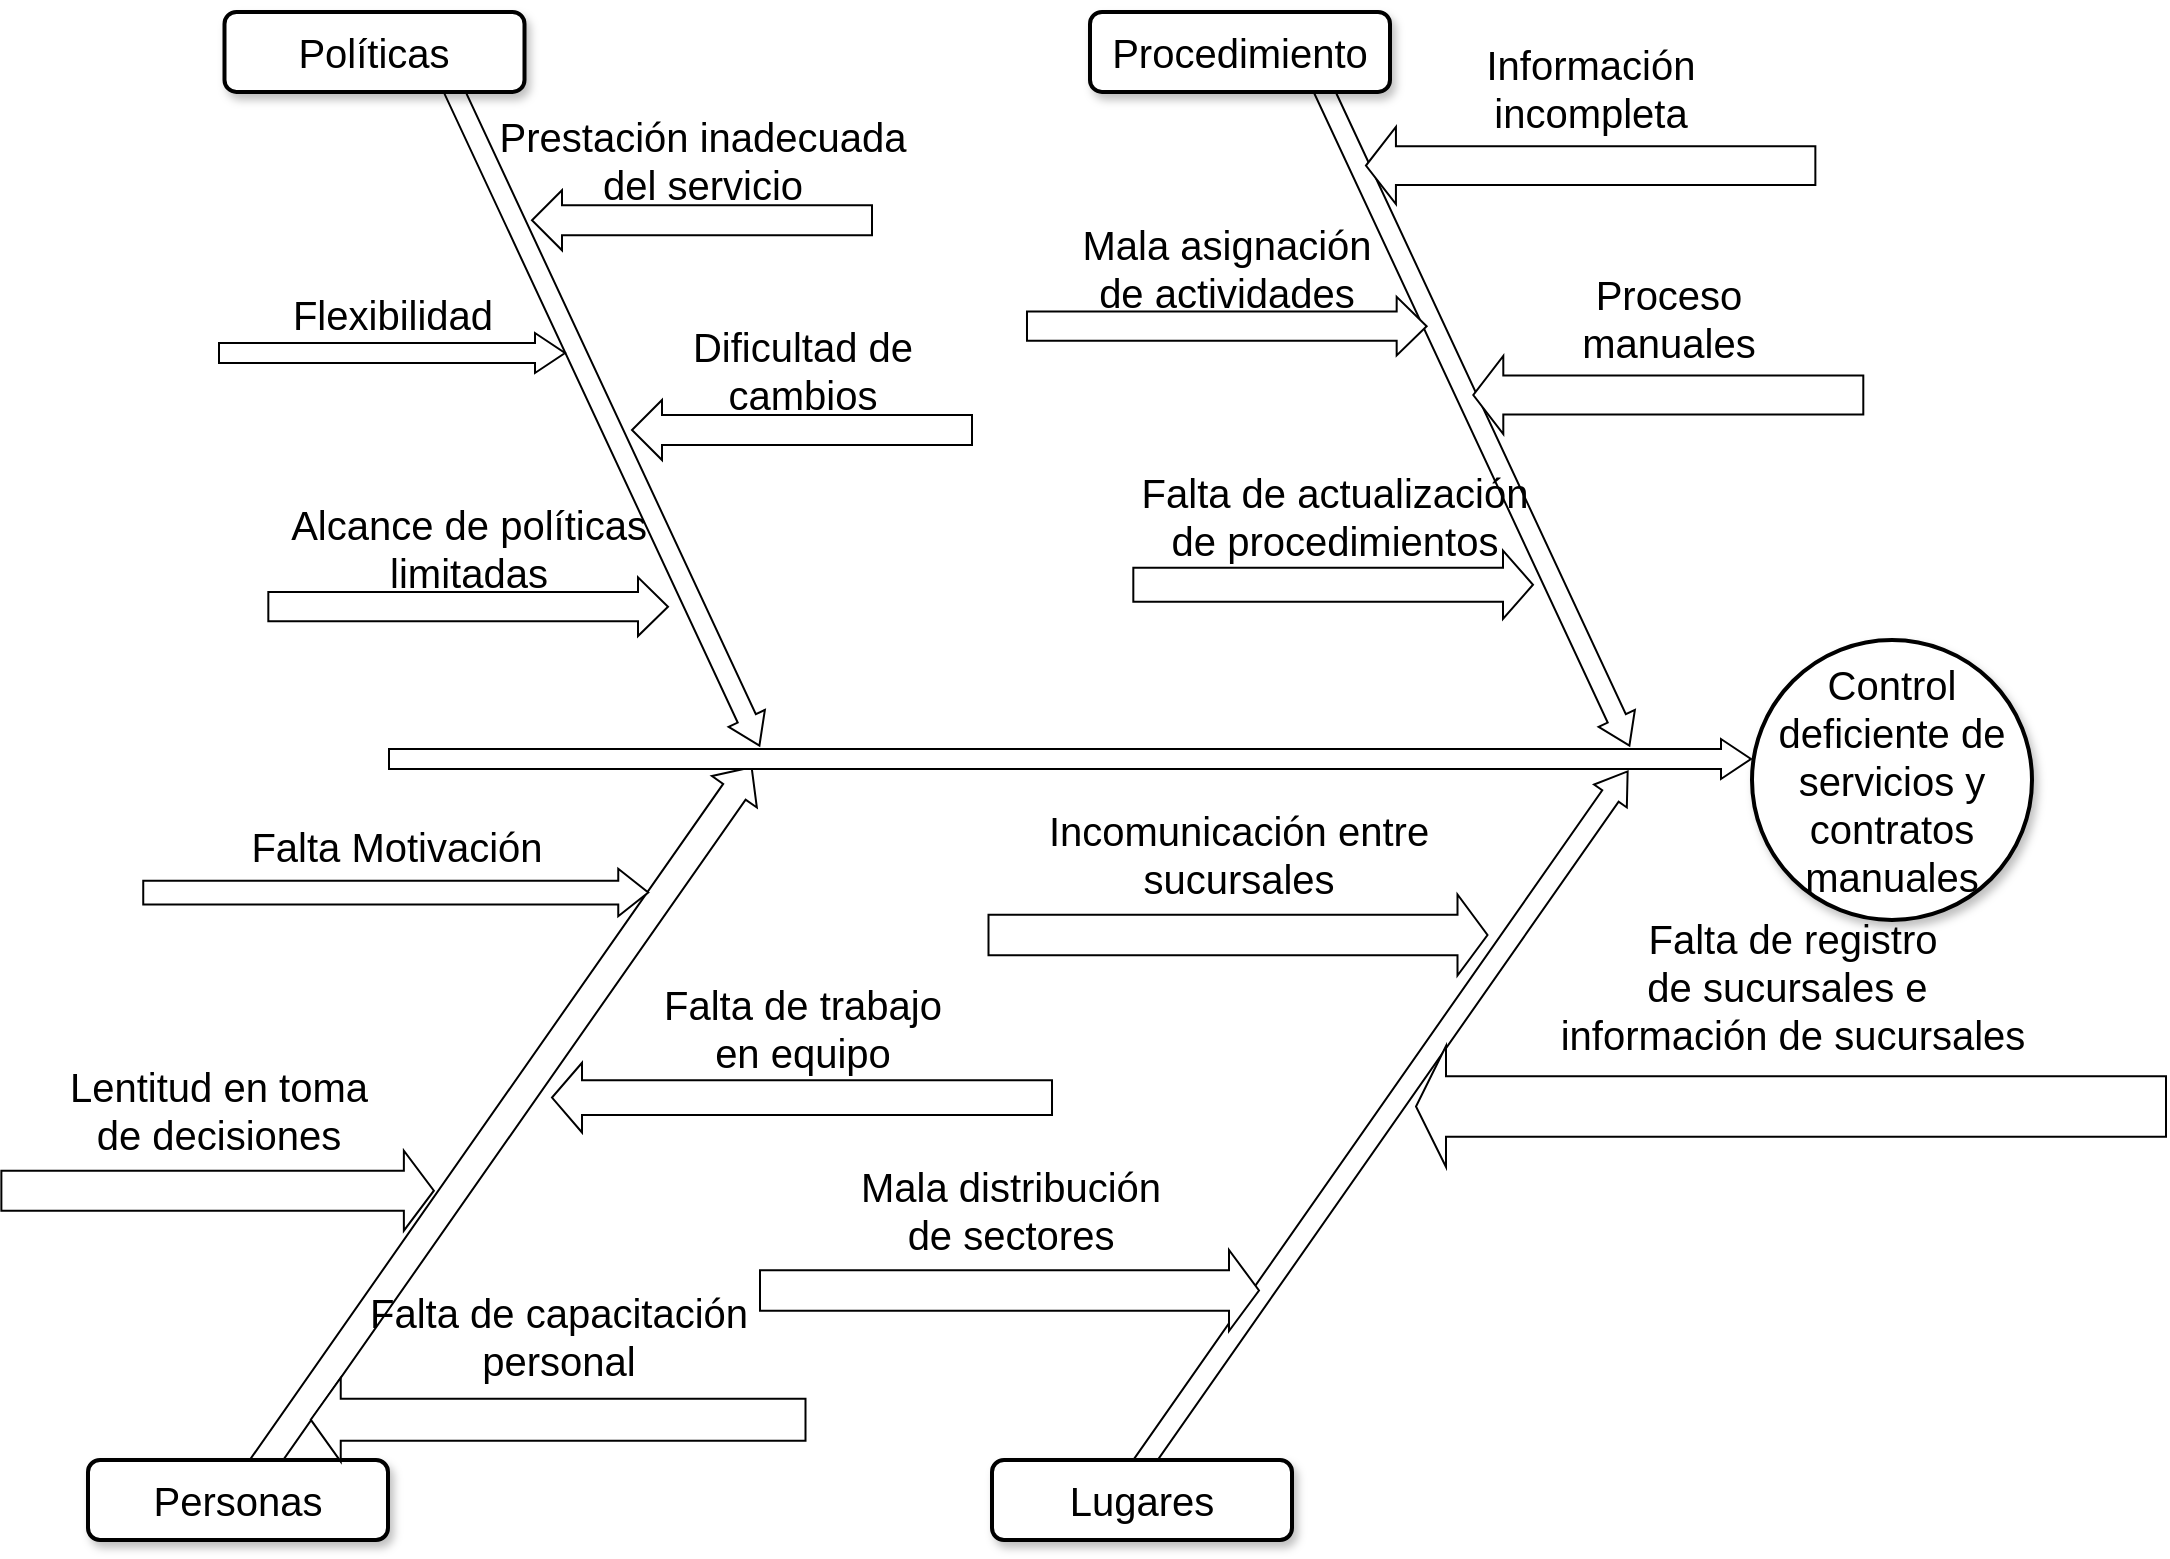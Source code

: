 <mxfile version="14.7.3" type="device"><diagram name="Page-1" id="b7a7eaba-c6c5-6fbe-34ae-1d3a4219ac39"><mxGraphModel dx="1526" dy="690" grid="1" gridSize="10" guides="1" tooltips="1" connect="1" arrows="1" fold="1" page="1" pageScale="1.5" pageWidth="1169" pageHeight="826" background="none" math="0" shadow="0"><root><mxCell id="0" style=";html=1;"/><mxCell id="1" style=";html=1;" parent="0"/><mxCell id="279d4c6e8b4f5ae2-2" value="" style="html=1;shadow=0;dashed=0;align=center;verticalAlign=middle;shape=mxgraph.arrows2.arrow;dy=0.5;dx=15;direction=north;notch=0;rounded=0;strokeWidth=1;fontSize=20;rotation=35;" parent="1" vertex="1"><mxGeometry x="530.67" y="584.03" width="27.39" height="437.39" as="geometry"/></mxCell><mxCell id="279d4c6e8b4f5ae2-4" value="" style="html=1;shadow=0;dashed=0;align=center;verticalAlign=middle;shape=mxgraph.arrows2.arrow;dy=0.5;dx=15;direction=north;notch=0;rounded=0;strokeWidth=1;fontSize=20;rotation=35;" parent="1" vertex="1"><mxGeometry x="975.25" y="587.06" width="20" height="427.39" as="geometry"/></mxCell><mxCell id="279d4c6e8b4f5ae2-5" value="" style="html=1;shadow=0;dashed=0;align=center;verticalAlign=middle;shape=mxgraph.arrows2.arrow;dy=0.5;dx=15;direction=north;notch=0;rounded=0;strokeWidth=1;fontSize=20;rotation=90;" parent="1" vertex="1"><mxGeometry x="819" y="279" width="20" height="681" as="geometry"/></mxCell><mxCell id="279d4c6e8b4f5ae2-6" value="" style="html=1;shadow=0;dashed=0;align=center;verticalAlign=middle;shape=mxgraph.arrows2.arrow;dy=0.5;dx=15;direction=north;notch=0;rounded=0;strokeWidth=1;fontSize=20;rotation=155;" parent="1" vertex="1"><mxGeometry x="586.38" y="263.9" width="20" height="366" as="geometry"/></mxCell><mxCell id="279d4c6e8b4f5ae2-8" value="" style="html=1;shadow=0;dashed=0;align=center;verticalAlign=middle;shape=mxgraph.arrows2.arrow;dy=0.5;dx=15;direction=north;notch=0;rounded=0;strokeWidth=1;fontSize=20;rotation=155;" parent="1" vertex="1"><mxGeometry x="1021.65" y="265.13" width="20" height="364.71" as="geometry"/></mxCell><mxCell id="279d4c6e8b4f5ae2-9" value="Políticas" style="rounded=1;whiteSpace=wrap;html=1;shadow=1;strokeWidth=2;fontSize=20;" parent="1" vertex="1"><mxGeometry x="406.25" y="245.94" width="150" height="40" as="geometry"/></mxCell><mxCell id="279d4c6e8b4f5ae2-11" value="Procedimiento" style="rounded=1;whiteSpace=wrap;html=1;shadow=1;strokeWidth=2;fontSize=20;" parent="1" vertex="1"><mxGeometry x="839" y="245.94" width="150" height="40" as="geometry"/></mxCell><mxCell id="279d4c6e8b4f5ae2-12" value="Personas" style="rounded=1;whiteSpace=wrap;html=1;shadow=1;strokeWidth=2;fontSize=20;" parent="1" vertex="1"><mxGeometry x="338" y="970" width="150" height="40" as="geometry"/></mxCell><mxCell id="279d4c6e8b4f5ae2-14" value="Lugares" style="rounded=1;whiteSpace=wrap;html=1;shadow=1;strokeWidth=2;fontSize=20;" parent="1" vertex="1"><mxGeometry x="790" y="970" width="150" height="40" as="geometry"/></mxCell><mxCell id="279d4c6e8b4f5ae2-15" value="Control deficiente de servicios y contratos manuales" style="ellipse;whiteSpace=wrap;html=1;rounded=1;shadow=1;strokeWidth=2;fontSize=20;" parent="1" vertex="1"><mxGeometry x="1170" y="560" width="140" height="140" as="geometry"/></mxCell><mxCell id="279d4c6e8b4f5ae2-16" value="Prestación inadecuada&lt;br&gt;del servicio" style="html=1;shadow=0;dashed=0;align=center;verticalAlign=middle;shape=mxgraph.arrows2.arrow;dy=0.5;dx=15;direction=south;notch=0;rounded=0;strokeWidth=1;fontSize=20;rotation=90;horizontal=0;labelPosition=left;verticalLabelPosition=middle;" parent="1" vertex="1"><mxGeometry x="630" y="265.13" width="30" height="170" as="geometry"/></mxCell><mxCell id="279d4c6e8b4f5ae2-19" value="Lentitud en toma&lt;br&gt;de decisiones" style="html=1;shadow=0;dashed=0;align=center;verticalAlign=middle;shape=mxgraph.arrows2.arrow;dy=0.5;dx=15;direction=north;notch=0;rounded=0;strokeWidth=1;fontSize=20;rotation=90;horizontal=0;labelPosition=left;verticalLabelPosition=middle;" parent="1" vertex="1"><mxGeometry x="382.81" y="727.19" width="40" height="216.25" as="geometry"/></mxCell><mxCell id="279d4c6e8b4f5ae2-21" value="Falta de registro&lt;br&gt;de sucursales e&amp;nbsp;&lt;br&gt;información de sucursales" style="html=1;shadow=0;dashed=0;align=center;verticalAlign=middle;shape=mxgraph.arrows2.arrow;dy=0.5;dx=15;direction=south;notch=0;rounded=0;strokeWidth=1;fontSize=20;rotation=90;horizontal=0;labelPosition=left;verticalLabelPosition=middle;" parent="1" vertex="1"><mxGeometry x="1159.25" y="605.75" width="60.5" height="375" as="geometry"/></mxCell><mxCell id="279d4c6e8b4f5ae2-22" value="Flexibilidad" style="html=1;shadow=0;dashed=0;align=center;verticalAlign=middle;shape=mxgraph.arrows2.arrow;dy=0.5;dx=15;direction=north;notch=0;rounded=0;strokeWidth=1;fontSize=20;rotation=90;horizontal=0;labelPosition=left;verticalLabelPosition=middle;" parent="1" vertex="1"><mxGeometry x="480" y="330" width="20" height="173" as="geometry"/></mxCell><mxCell id="279d4c6e8b4f5ae2-24" value="Proceso&lt;br&gt;manuales" style="html=1;shadow=0;dashed=0;align=center;verticalAlign=middle;shape=mxgraph.arrows2.arrow;dy=0.5;dx=15;direction=south;notch=0;rounded=0;strokeWidth=1;fontSize=20;rotation=90;horizontal=0;labelPosition=left;verticalLabelPosition=middle;" parent="1" vertex="1"><mxGeometry x="1108.65" y="340" width="39" height="195" as="geometry"/></mxCell><mxCell id="279d4c6e8b4f5ae2-25" value="Falta Motivación" style="html=1;shadow=0;dashed=0;align=center;verticalAlign=middle;shape=mxgraph.arrows2.arrow;dy=0.5;dx=15;direction=north;notch=0;rounded=0;strokeWidth=1;fontSize=20;rotation=90;horizontal=0;labelPosition=left;verticalLabelPosition=middle;" parent="1" vertex="1"><mxGeometry x="480" y="560" width="23.75" height="252.51" as="geometry"/></mxCell><mxCell id="279d4c6e8b4f5ae2-27" value="Incomunicación entre&lt;br&gt;sucursales" style="html=1;shadow=0;dashed=0;align=center;verticalAlign=middle;shape=mxgraph.arrows2.arrow;dy=0.5;dx=15;direction=north;notch=0;rounded=0;strokeWidth=1;fontSize=20;rotation=90;horizontal=0;labelPosition=left;verticalLabelPosition=middle;" parent="1" vertex="1"><mxGeometry x="892.75" y="582.75" width="40.5" height="249.5" as="geometry"/></mxCell><mxCell id="EvBHWuM9fW6rsO5dFP5q-2" value="Información&lt;br&gt;incompleta" style="html=1;shadow=0;dashed=0;align=center;verticalAlign=middle;shape=mxgraph.arrows2.arrow;dy=0.5;dx=15;direction=south;notch=0;rounded=0;strokeWidth=1;fontSize=20;rotation=90;horizontal=0;labelPosition=left;verticalLabelPosition=middle;" parent="1" vertex="1"><mxGeometry x="1070" y="210.42" width="38.65" height="224.71" as="geometry"/></mxCell><mxCell id="EvBHWuM9fW6rsO5dFP5q-5" value="Falta de capacitación &lt;br&gt;personal" style="html=1;shadow=0;dashed=0;align=center;verticalAlign=middle;shape=mxgraph.arrows2.arrow;dy=0.5;dx=15;direction=south;notch=0;rounded=0;strokeWidth=1;fontSize=20;rotation=90;horizontal=0;labelPosition=left;verticalLabelPosition=middle;" parent="1" vertex="1"><mxGeometry x="552.09" y="826.16" width="41.94" height="247.38" as="geometry"/></mxCell><mxCell id="RJZnG8BRKtRXXw1W_tdR-1" value="Dificultad de &lt;br&gt;cambios" style="html=1;shadow=0;dashed=0;align=center;verticalAlign=middle;shape=mxgraph.arrows2.arrow;dy=0.5;dx=15;direction=south;notch=0;rounded=0;strokeWidth=1;fontSize=20;rotation=90;horizontal=0;labelPosition=left;verticalLabelPosition=middle;" vertex="1" parent="1"><mxGeometry x="680" y="370" width="30" height="170" as="geometry"/></mxCell><mxCell id="RJZnG8BRKtRXXw1W_tdR-3" value="Alcance de políticas&lt;br&gt;limitadas" style="html=1;shadow=0;dashed=0;align=center;verticalAlign=middle;shape=mxgraph.arrows2.arrow;dy=0.5;dx=15;direction=north;notch=0;rounded=0;strokeWidth=1;fontSize=20;rotation=90;horizontal=0;labelPosition=left;verticalLabelPosition=middle;" vertex="1" parent="1"><mxGeometry x="513.42" y="443.42" width="29.33" height="199.84" as="geometry"/></mxCell><mxCell id="RJZnG8BRKtRXXw1W_tdR-4" value="Mala distribución&lt;br&gt;de sectores&lt;br&gt;" style="html=1;shadow=0;dashed=0;align=center;verticalAlign=middle;shape=mxgraph.arrows2.arrow;dy=0.5;dx=15;direction=north;notch=0;rounded=0;strokeWidth=1;fontSize=20;rotation=90;horizontal=0;labelPosition=left;verticalLabelPosition=middle;" vertex="1" parent="1"><mxGeometry x="778.5" y="760.5" width="40.5" height="249.5" as="geometry"/></mxCell><mxCell id="RJZnG8BRKtRXXw1W_tdR-5" value="Falta de trabajo &lt;br&gt;en equipo" style="html=1;shadow=0;dashed=0;align=center;verticalAlign=middle;shape=mxgraph.arrows2.arrow;dy=0.5;dx=15;direction=south;notch=0;rounded=0;strokeWidth=1;fontSize=20;rotation=90;horizontal=0;labelPosition=left;verticalLabelPosition=middle;" vertex="1" parent="1"><mxGeometry x="677.57" y="663.81" width="34.87" height="250" as="geometry"/></mxCell><mxCell id="RJZnG8BRKtRXXw1W_tdR-6" value="Mala asignación &lt;br&gt;de actividades" style="html=1;shadow=0;dashed=0;align=center;verticalAlign=middle;shape=mxgraph.arrows2.arrow;dy=0.5;dx=15;direction=north;notch=0;rounded=0;strokeWidth=1;fontSize=20;rotation=90;horizontal=0;labelPosition=left;verticalLabelPosition=middle;" vertex="1" parent="1"><mxGeometry x="892.75" y="303.16" width="29.33" height="199.84" as="geometry"/></mxCell><mxCell id="RJZnG8BRKtRXXw1W_tdR-7" value="Falta de actualización &lt;br&gt;de procedimientos" style="html=1;shadow=0;dashed=0;align=center;verticalAlign=middle;shape=mxgraph.arrows2.arrow;dy=0.5;dx=15;direction=north;notch=0;rounded=0;strokeWidth=1;fontSize=20;rotation=90;horizontal=0;labelPosition=left;verticalLabelPosition=middle;" vertex="1" parent="1"><mxGeometry x="943.54" y="432.44" width="34.08" height="199.84" as="geometry"/></mxCell></root></mxGraphModel></diagram></mxfile>
